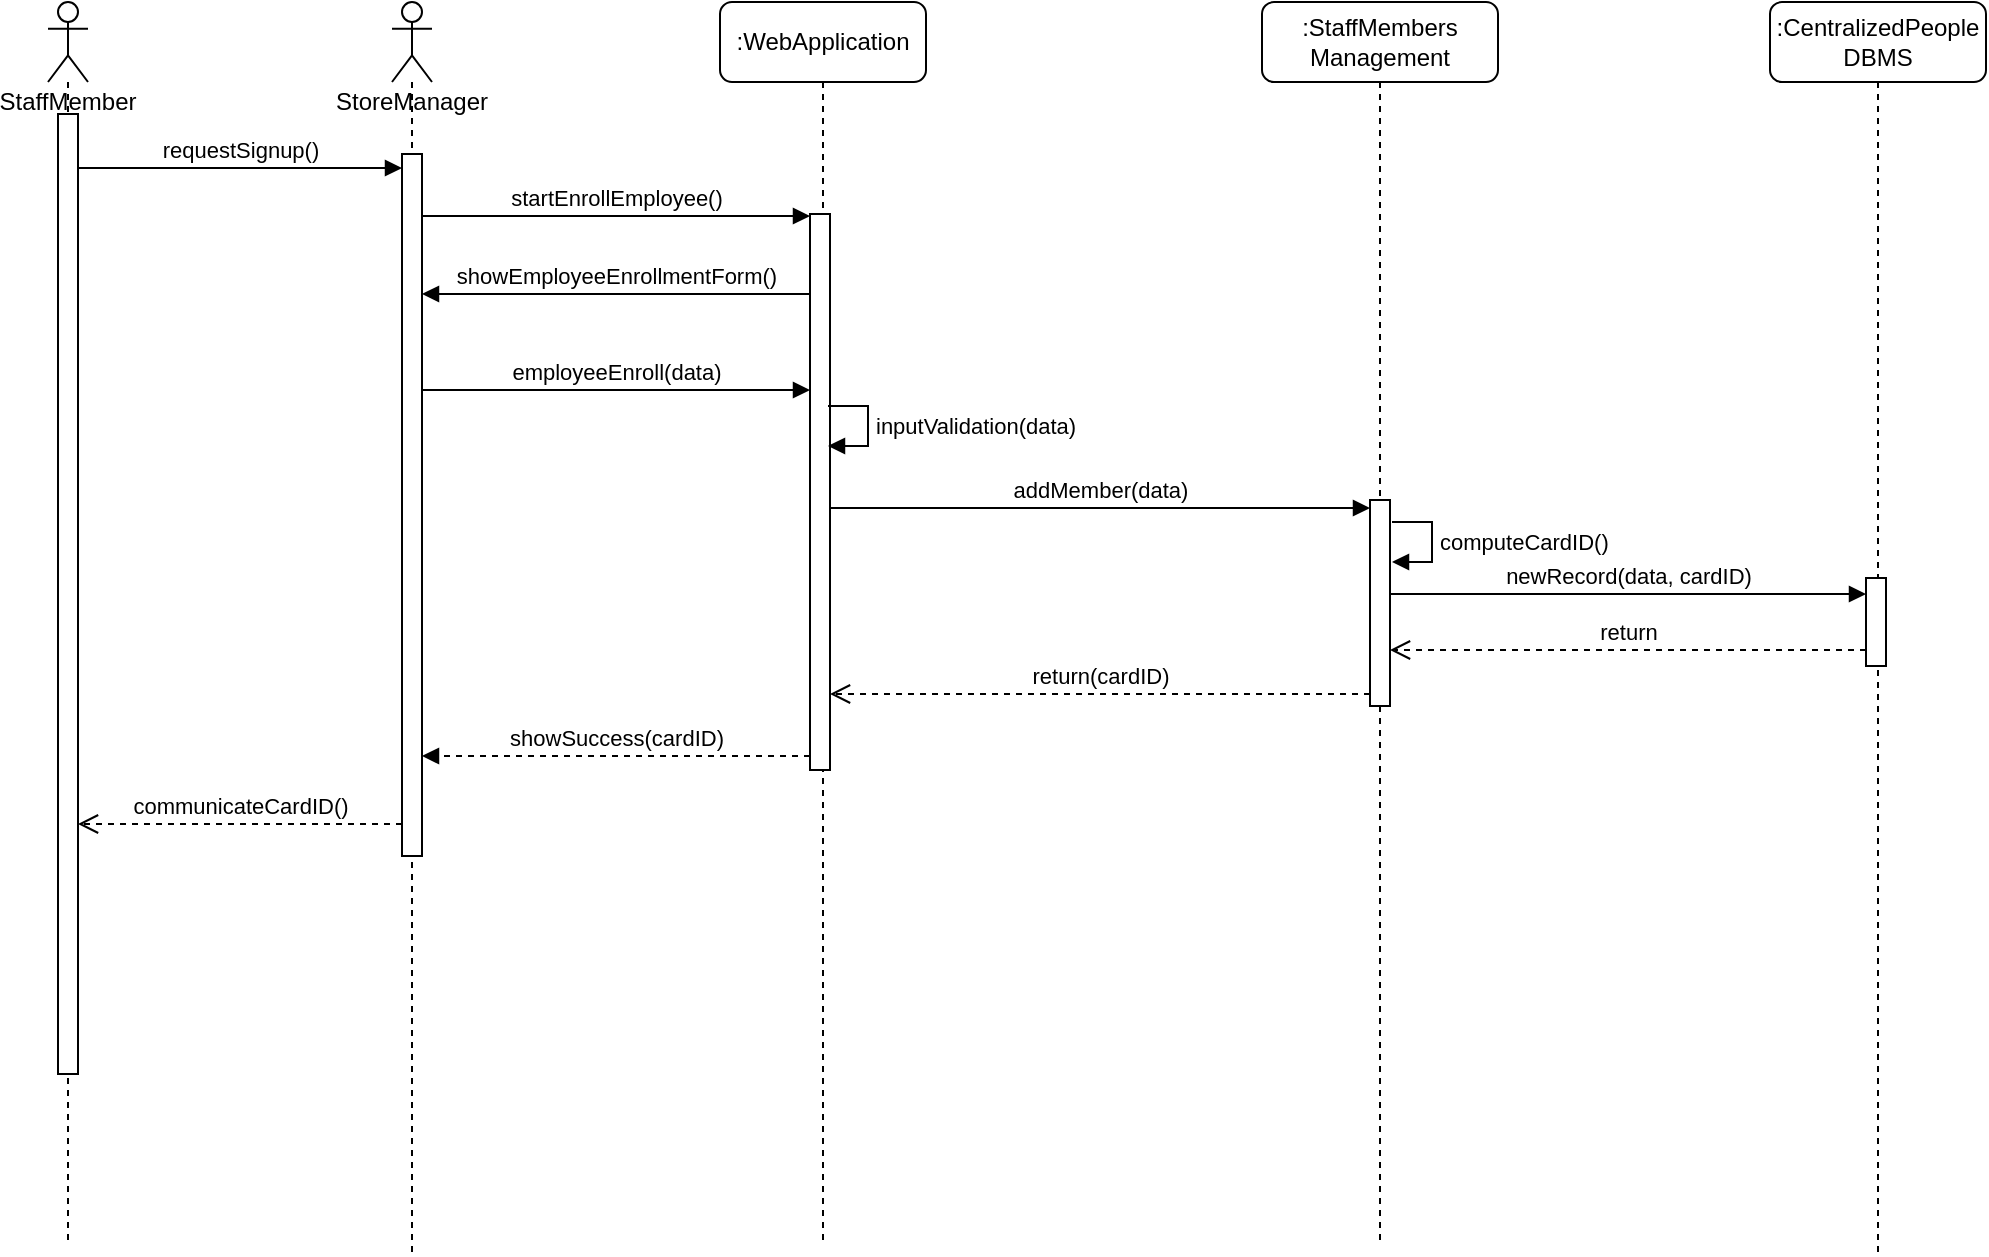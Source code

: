<mxfile version="14.1.8" type="device"><diagram name="Page-1" id="13e1069c-82ec-6db2-03f1-153e76fe0fe0"><mxGraphModel dx="1102" dy="829" grid="0" gridSize="10" guides="1" tooltips="1" connect="1" arrows="1" fold="1" page="1" pageScale="1" pageWidth="1169" pageHeight="827" background="none" math="0" shadow="0"><root><mxCell id="0"/><mxCell id="1" parent="0"/><mxCell id="7baba1c4bc27f4b0-2" value=":WebApplication" style="shape=umlLifeline;perimeter=lifelinePerimeter;whiteSpace=wrap;html=1;container=1;collapsible=0;recursiveResize=0;outlineConnect=0;rounded=1;shadow=0;comic=0;labelBackgroundColor=none;strokeWidth=1;fontFamily=Helvetica;fontSize=12;align=center;" parent="1" vertex="1"><mxGeometry x="409" y="83" width="103" height="620" as="geometry"/></mxCell><mxCell id="7baba1c4bc27f4b0-10" value="" style="html=1;points=[];perimeter=orthogonalPerimeter;rounded=0;shadow=0;comic=0;labelBackgroundColor=none;strokeWidth=1;fontFamily=Verdana;fontSize=12;align=center;" parent="7baba1c4bc27f4b0-2" vertex="1"><mxGeometry x="45" y="106" width="10" height="278" as="geometry"/></mxCell><mxCell id="Qy9FHdCzN2HbcOrQwQrR-18" value=":StaffMembers&lt;br&gt;Management" style="shape=umlLifeline;perimeter=lifelinePerimeter;whiteSpace=wrap;html=1;container=1;collapsible=0;recursiveResize=0;outlineConnect=0;rounded=1;shadow=0;glass=0;sketch=0;" parent="1" vertex="1"><mxGeometry x="680" y="83" width="118" height="620" as="geometry"/></mxCell><mxCell id="rYuTdb1IsJF6FPhj674x-8" value="" style="html=1;points=[];perimeter=orthogonalPerimeter;" parent="Qy9FHdCzN2HbcOrQwQrR-18" vertex="1"><mxGeometry x="54" y="249" width="10" height="103" as="geometry"/></mxCell><mxCell id="lIzOskPbsVTF9RIAqZBn-3" value="startEnrollEmployee()" style="html=1;verticalAlign=bottom;endArrow=block;" parent="1" target="7baba1c4bc27f4b0-10" edge="1"><mxGeometry width="80" relative="1" as="geometry"><mxPoint x="260" y="190" as="sourcePoint"/><mxPoint x="694" y="373" as="targetPoint"/><Array as="points"><mxPoint x="435" y="190"/></Array></mxGeometry></mxCell><mxCell id="lIzOskPbsVTF9RIAqZBn-8" value=":CentralizedPeople&lt;br&gt;DBMS" style="shape=umlLifeline;perimeter=lifelinePerimeter;whiteSpace=wrap;html=1;container=1;collapsible=0;recursiveResize=0;outlineConnect=0;rounded=1;shadow=0;glass=0;sketch=0;" parent="1" vertex="1"><mxGeometry x="934" y="83" width="108" height="626" as="geometry"/></mxCell><mxCell id="rYuTdb1IsJF6FPhj674x-10" value="" style="html=1;points=[];perimeter=orthogonalPerimeter;" parent="lIzOskPbsVTF9RIAqZBn-8" vertex="1"><mxGeometry x="48" y="288" width="10" height="44" as="geometry"/></mxCell><mxCell id="lIzOskPbsVTF9RIAqZBn-10" value="showSuccess(cardID)" style="html=1;verticalAlign=bottom;endArrow=block;dashed=1;" parent="1" source="7baba1c4bc27f4b0-10" target="rYuTdb1IsJF6FPhj674x-5" edge="1"><mxGeometry width="80" relative="1" as="geometry"><mxPoint x="324" y="240" as="sourcePoint"/><mxPoint x="260" y="411" as="targetPoint"/><Array as="points"><mxPoint x="367" y="460"/></Array></mxGeometry></mxCell><mxCell id="lIzOskPbsVTF9RIAqZBn-42" value="inputValidation(data)" style="edgeStyle=orthogonalEdgeStyle;html=1;align=left;spacingLeft=2;endArrow=block;rounded=0;entryX=1;entryY=0;" parent="1" edge="1"><mxGeometry relative="1" as="geometry"><mxPoint x="463" y="285" as="sourcePoint"/><Array as="points"><mxPoint x="483" y="285"/><mxPoint x="483" y="305"/></Array><mxPoint x="463" y="305" as="targetPoint"/></mxGeometry></mxCell><mxCell id="rYuTdb1IsJF6FPhj674x-4" value="StoreManager" style="shape=umlLifeline;participant=umlActor;perimeter=lifelinePerimeter;whiteSpace=wrap;html=1;container=1;collapsible=0;recursiveResize=0;verticalAlign=top;spacingTop=36;outlineConnect=0;" parent="1" vertex="1"><mxGeometry x="245" y="83" width="20" height="625" as="geometry"/></mxCell><mxCell id="rYuTdb1IsJF6FPhj674x-5" value="" style="html=1;points=[];perimeter=orthogonalPerimeter;" parent="rYuTdb1IsJF6FPhj674x-4" vertex="1"><mxGeometry x="5" y="76" width="10" height="351" as="geometry"/></mxCell><mxCell id="rYuTdb1IsJF6FPhj674x-6" value="showEmployeeEnrollmentForm()" style="html=1;verticalAlign=bottom;endArrow=block;" parent="1" source="7baba1c4bc27f4b0-10" target="rYuTdb1IsJF6FPhj674x-5" edge="1"><mxGeometry width="80" relative="1" as="geometry"><mxPoint x="839" y="428" as="sourcePoint"/><mxPoint x="319" y="314" as="targetPoint"/><Array as="points"><mxPoint x="360" y="229"/></Array></mxGeometry></mxCell><mxCell id="rYuTdb1IsJF6FPhj674x-7" value="employeeEnroll(data)" style="html=1;verticalAlign=bottom;endArrow=block;" parent="1" source="rYuTdb1IsJF6FPhj674x-5" target="7baba1c4bc27f4b0-10" edge="1"><mxGeometry width="80" relative="1" as="geometry"><mxPoint x="265" y="275" as="sourcePoint"/><mxPoint x="345" y="275" as="targetPoint"/><Array as="points"><mxPoint x="354" y="277"/></Array></mxGeometry></mxCell><mxCell id="rYuTdb1IsJF6FPhj674x-9" value="addMember(data)" style="html=1;verticalAlign=bottom;endArrow=block;" parent="1" source="7baba1c4bc27f4b0-10" target="rYuTdb1IsJF6FPhj674x-8" edge="1"><mxGeometry width="80" relative="1" as="geometry"><mxPoint x="464" y="357.5" as="sourcePoint"/><mxPoint x="919" y="462.5" as="targetPoint"/><Array as="points"><mxPoint x="604" y="336"/></Array></mxGeometry></mxCell><mxCell id="rYuTdb1IsJF6FPhj674x-11" value="newRecord(data, cardID)" style="html=1;verticalAlign=bottom;endArrow=block;" parent="1" source="rYuTdb1IsJF6FPhj674x-8" target="rYuTdb1IsJF6FPhj674x-10" edge="1"><mxGeometry width="80" relative="1" as="geometry"><mxPoint x="740" y="400.5" as="sourcePoint"/><mxPoint x="915" y="466" as="targetPoint"/><Array as="points"><mxPoint x="869" y="379"/></Array></mxGeometry></mxCell><mxCell id="rYuTdb1IsJF6FPhj674x-12" value="return" style="html=1;verticalAlign=bottom;endArrow=open;dashed=1;endSize=8;" parent="1" source="rYuTdb1IsJF6FPhj674x-10" target="rYuTdb1IsJF6FPhj674x-8" edge="1"><mxGeometry relative="1" as="geometry"><mxPoint x="919" y="421" as="sourcePoint"/><mxPoint x="839" y="421" as="targetPoint"/><Array as="points"><mxPoint x="868" y="407"/></Array></mxGeometry></mxCell><mxCell id="rYuTdb1IsJF6FPhj674x-13" value="return(cardID)" style="html=1;verticalAlign=bottom;endArrow=open;dashed=1;endSize=8;" parent="1" source="rYuTdb1IsJF6FPhj674x-8" target="7baba1c4bc27f4b0-10" edge="1"><mxGeometry relative="1" as="geometry"><mxPoint x="919" y="421" as="sourcePoint"/><mxPoint x="839" y="421" as="targetPoint"/><Array as="points"><mxPoint x="590" y="429"/></Array></mxGeometry></mxCell><mxCell id="UgbJLoLP9zdqSoSXDM1m-2" value="computeCardID()" style="edgeStyle=orthogonalEdgeStyle;html=1;align=left;spacingLeft=2;endArrow=block;rounded=0;entryX=1;entryY=0;" parent="1" edge="1"><mxGeometry relative="1" as="geometry"><mxPoint x="745" y="343" as="sourcePoint"/><Array as="points"><mxPoint x="765" y="343"/><mxPoint x="765" y="363"/></Array><mxPoint x="745" y="363" as="targetPoint"/></mxGeometry></mxCell><mxCell id="UgbJLoLP9zdqSoSXDM1m-3" value="StaffMember" style="shape=umlLifeline;participant=umlActor;perimeter=lifelinePerimeter;whiteSpace=wrap;html=1;container=1;collapsible=0;recursiveResize=0;verticalAlign=top;spacingTop=36;outlineConnect=0;" parent="1" vertex="1"><mxGeometry x="73" y="83" width="20" height="619" as="geometry"/></mxCell><mxCell id="UgbJLoLP9zdqSoSXDM1m-4" value="" style="html=1;points=[];perimeter=orthogonalPerimeter;" parent="UgbJLoLP9zdqSoSXDM1m-3" vertex="1"><mxGeometry x="5" y="56" width="10" height="480" as="geometry"/></mxCell><mxCell id="UgbJLoLP9zdqSoSXDM1m-5" value="requestSignup()" style="html=1;verticalAlign=bottom;endArrow=block;" parent="1" source="UgbJLoLP9zdqSoSXDM1m-4" target="rYuTdb1IsJF6FPhj674x-5" edge="1"><mxGeometry width="80" relative="1" as="geometry"><mxPoint x="533" y="417" as="sourcePoint"/><mxPoint x="613" y="417" as="targetPoint"/><Array as="points"><mxPoint x="167" y="166"/></Array></mxGeometry></mxCell><mxCell id="UgbJLoLP9zdqSoSXDM1m-6" value="communicateCardID()" style="html=1;verticalAlign=bottom;endArrow=open;dashed=1;endSize=8;" parent="1" source="rYuTdb1IsJF6FPhj674x-5" target="UgbJLoLP9zdqSoSXDM1m-4" edge="1"><mxGeometry relative="1" as="geometry"><mxPoint x="613" y="417" as="sourcePoint"/><mxPoint x="533" y="417" as="targetPoint"/><Array as="points"><mxPoint x="166" y="494"/></Array></mxGeometry></mxCell></root></mxGraphModel></diagram></mxfile>